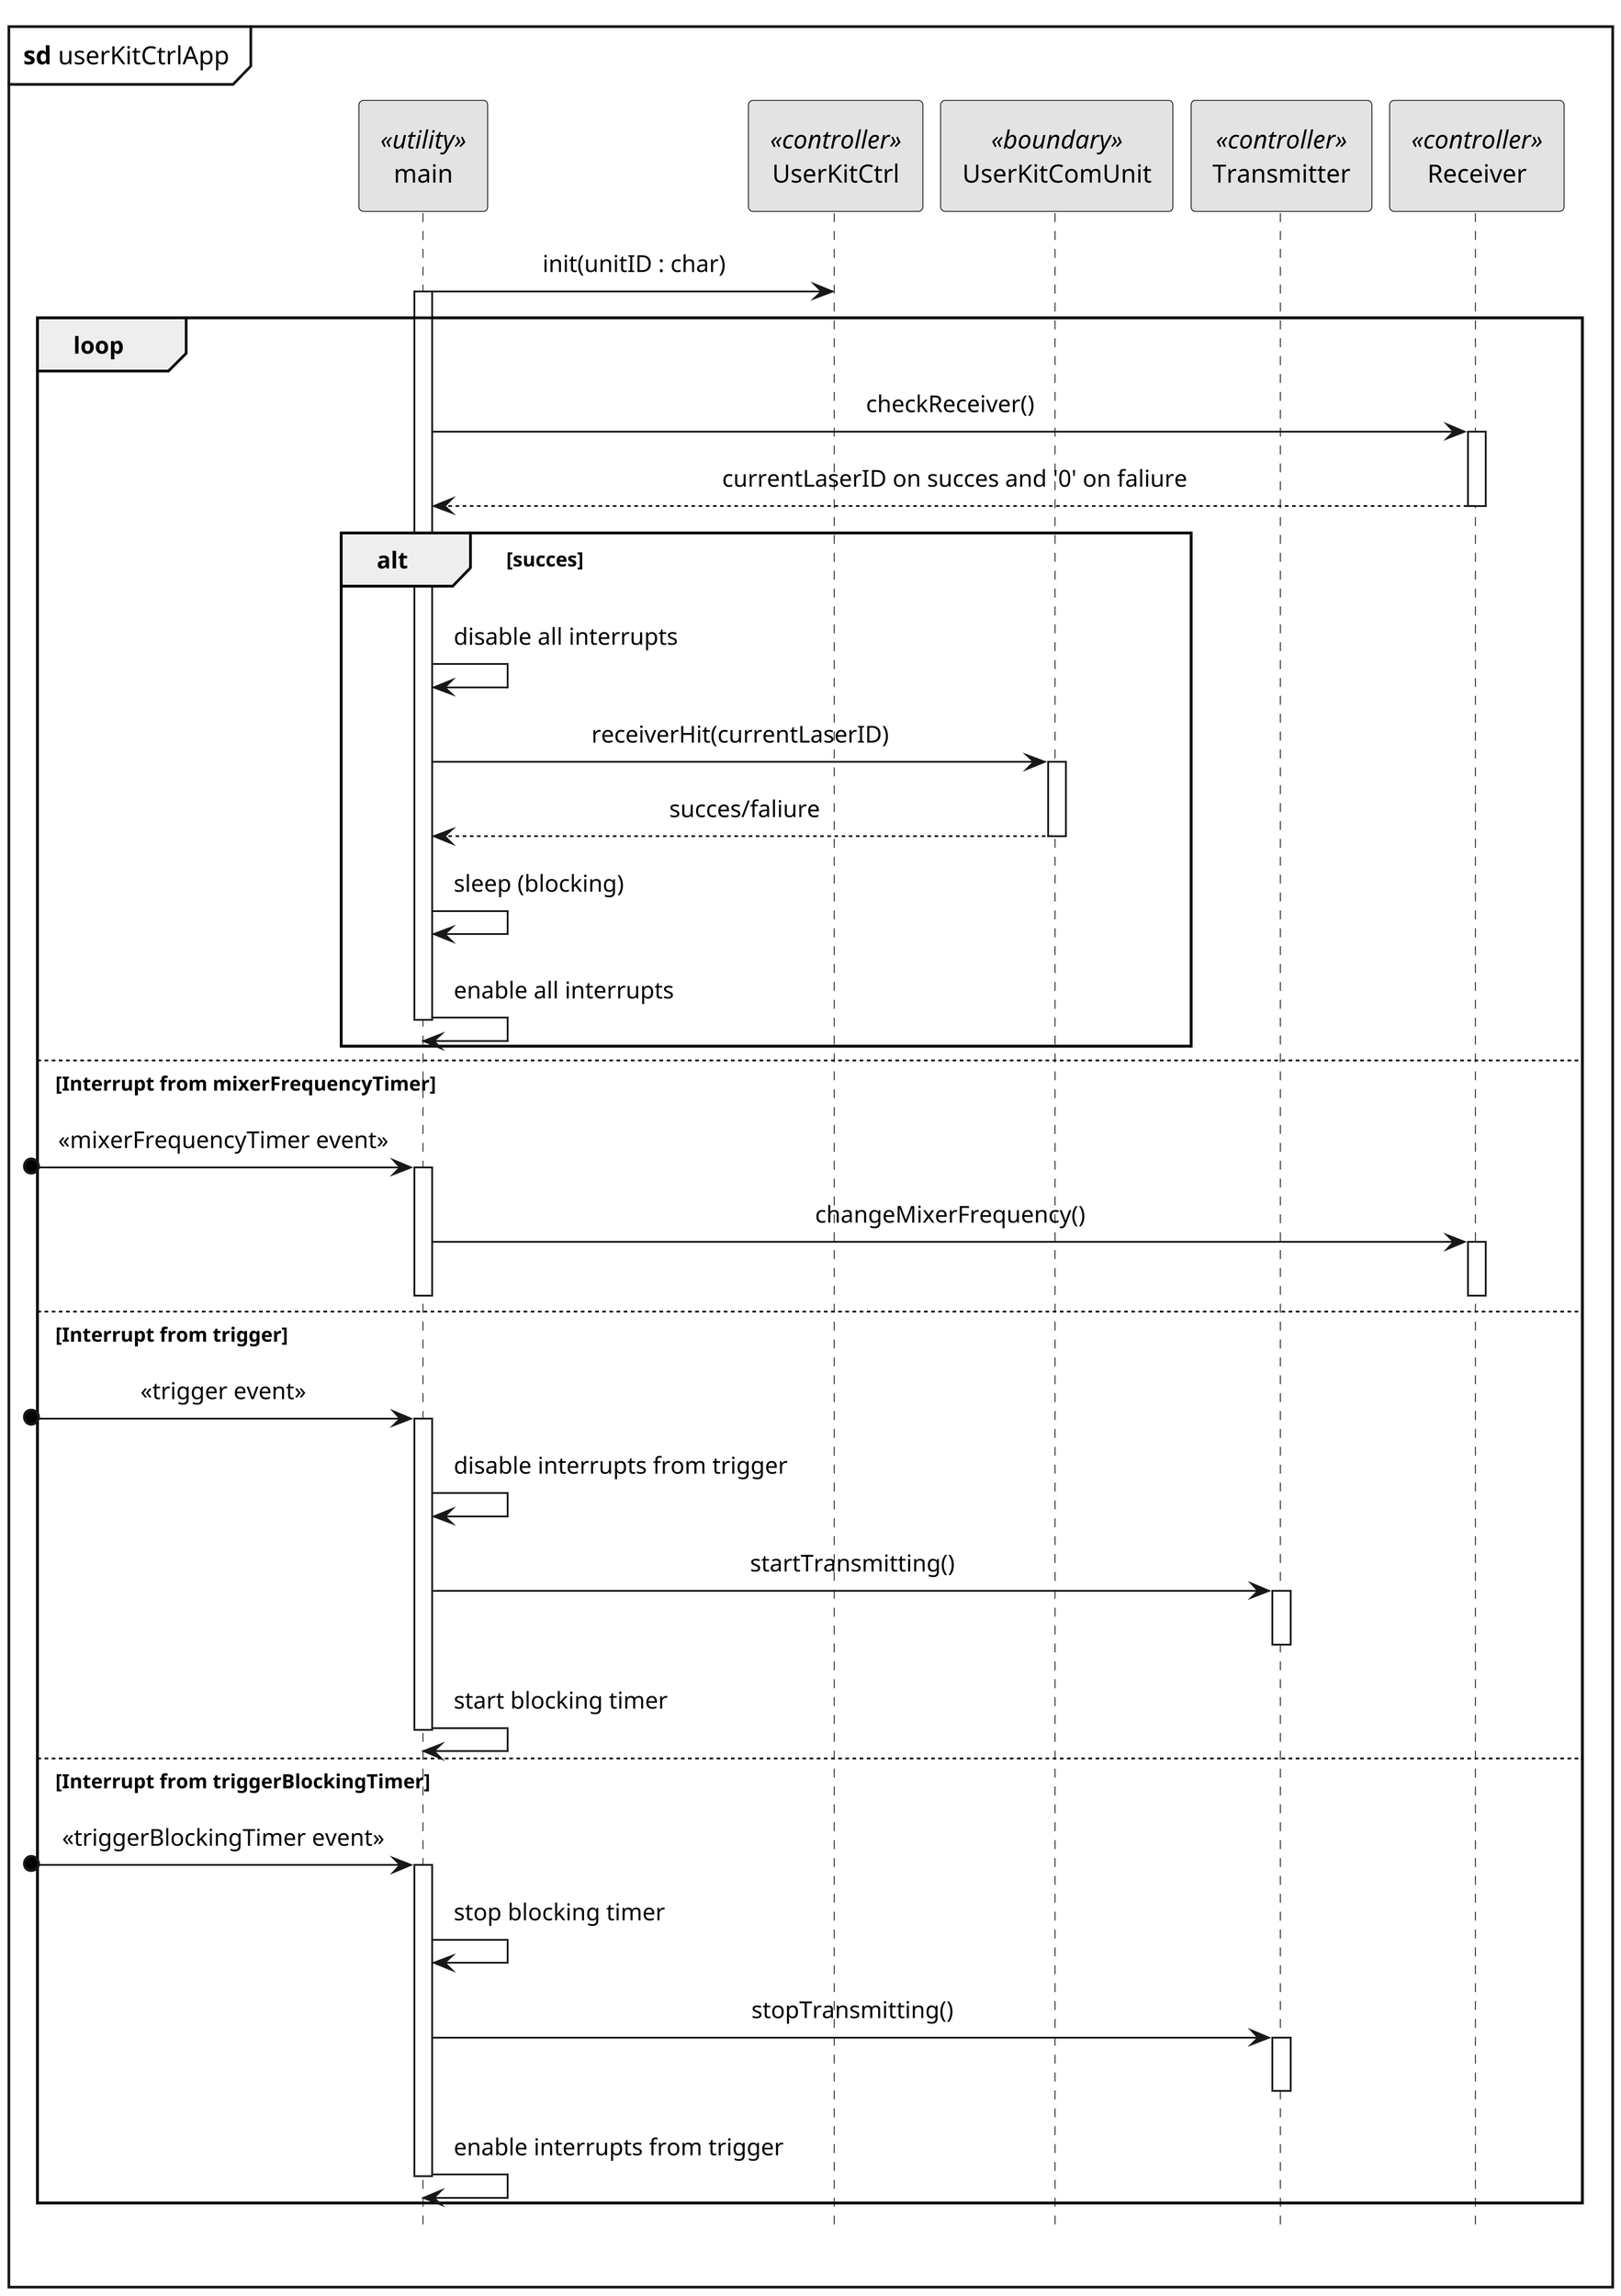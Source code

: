 @startuml userKitCtrlApp_sd

hide footbox

skinparam {
    monochrome true
    dpi 300
    padding 5
    sequenceMessageAlign center
    packageStyle frame
    shadowing false
    'backgroundColor transparent
}

mainframe **sd** userKitCtrlApp

participant main <<utility>>
participant UserKitCtrl <<controller>>
participant UserKitComUnit <<boundary>>
participant Transmitter <<controller>>
participant Receiver <<controller>>

main -> UserKitCtrl: init(unitID : char)

loop
    activate main
    main -> Receiver++: checkReceiver()
    return currentLaserID on succes and '0' on faliure

    alt succes
        main -> main: disable all interrupts
        main -> UserKitComUnit++: receiverHit(currentLaserID)
        return succes/faliure
        main -> main: sleep (blocking)
        main -> main: enable all interrupts
        deactivate main
    end

    else Interrupt from mixerFrequencyTimer
    [o-> main: <<mixerFrequencyTimer event>>
    activate main
    main -> Receiver++: changeMixerFrequency()
    deactivate main
    deactivate Receiver

    else Interrupt from trigger
    [o-> main: <<trigger event>>
    activate main
    main -> main: disable interrupts from trigger
    main -> Transmitter++: startTransmitting()
    deactivate Transmitter
    main -> main: start blocking timer
    deactivate main

    else Interrupt from triggerBlockingTimer
    [o-> main: <<triggerBlockingTimer event>>
    activate main

    main -> main: stop blocking timer
    main -> Transmitter++: stopTransmitting()
    deactivate Transmitter
    main -> main: enable interrupts from trigger
    deactivate main

end


@enduml